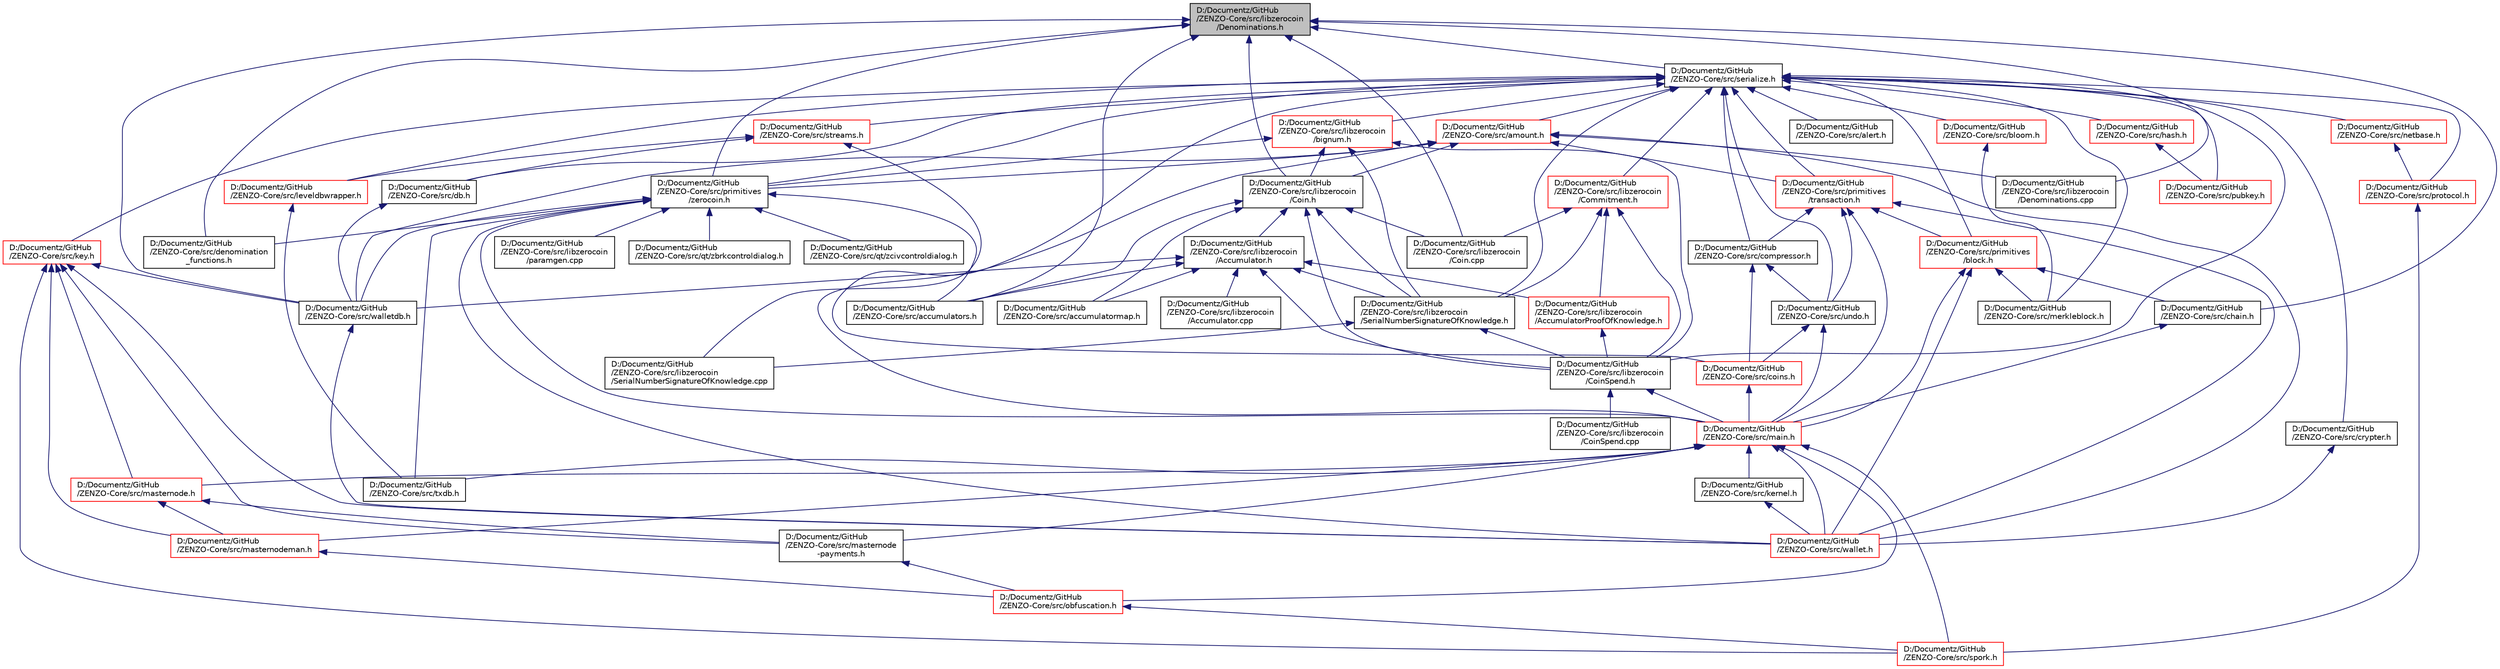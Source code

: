 digraph "D:/Documentz/GitHub/ZENZO-Core/src/libzerocoin/Denominations.h"
{
 // LATEX_PDF_SIZE
  edge [fontname="Helvetica",fontsize="10",labelfontname="Helvetica",labelfontsize="10"];
  node [fontname="Helvetica",fontsize="10",shape=record];
  Node4 [label="D:/Documentz/GitHub\l/ZENZO-Core/src/libzerocoin\l/Denominations.h",height=0.2,width=0.4,color="black", fillcolor="grey75", style="filled", fontcolor="black",tooltip="Denomination info for the Zerocoin library."];
  Node4 -> Node5 [dir="back",color="midnightblue",fontsize="10",style="solid",fontname="Helvetica"];
  Node5 [label="D:/Documentz/GitHub\l/ZENZO-Core/src/libzerocoin\l/Coin.h",height=0.2,width=0.4,color="black", fillcolor="white", style="filled",URL="$_coin_8h.html",tooltip="PublicCoin and PrivateCoin classes for the Zerocoin library."];
  Node5 -> Node6 [dir="back",color="midnightblue",fontsize="10",style="solid",fontname="Helvetica"];
  Node6 [label="D:/Documentz/GitHub\l/ZENZO-Core/src/libzerocoin\l/Accumulator.h",height=0.2,width=0.4,color="black", fillcolor="white", style="filled",URL="$_accumulator_8h.html",tooltip="Accumulator and AccumulatorWitness classes for the Zerocoin library."];
  Node6 -> Node7 [dir="back",color="midnightblue",fontsize="10",style="solid",fontname="Helvetica"];
  Node7 [label="D:/Documentz/GitHub\l/ZENZO-Core/src/accumulatormap.h",height=0.2,width=0.4,color="black", fillcolor="white", style="filled",URL="$accumulatormap_8h_source.html",tooltip=" "];
  Node6 -> Node8 [dir="back",color="midnightblue",fontsize="10",style="solid",fontname="Helvetica"];
  Node8 [label="D:/Documentz/GitHub\l/ZENZO-Core/src/accumulators.h",height=0.2,width=0.4,color="black", fillcolor="white", style="filled",URL="$accumulators_8h_source.html",tooltip=" "];
  Node6 -> Node9 [dir="back",color="midnightblue",fontsize="10",style="solid",fontname="Helvetica"];
  Node9 [label="D:/Documentz/GitHub\l/ZENZO-Core/src/libzerocoin\l/CoinSpend.h",height=0.2,width=0.4,color="black", fillcolor="white", style="filled",URL="$_coin_spend_8h.html",tooltip="CoinSpend class for the Zerocoin library."];
  Node9 -> Node10 [dir="back",color="midnightblue",fontsize="10",style="solid",fontname="Helvetica"];
  Node10 [label="D:/Documentz/GitHub\l/ZENZO-Core/src/main.h",height=0.2,width=0.4,color="red", fillcolor="white", style="filled",URL="$main_8h_source.html",tooltip=" "];
  Node10 -> Node11 [dir="back",color="midnightblue",fontsize="10",style="solid",fontname="Helvetica"];
  Node11 [label="D:/Documentz/GitHub\l/ZENZO-Core/src/txdb.h",height=0.2,width=0.4,color="black", fillcolor="white", style="filled",URL="$txdb_8h_source.html",tooltip=" "];
  Node10 -> Node12 [dir="back",color="midnightblue",fontsize="10",style="solid",fontname="Helvetica"];
  Node12 [label="D:/Documentz/GitHub\l/ZENZO-Core/src/spork.h",height=0.2,width=0.4,color="red", fillcolor="white", style="filled",URL="$spork_8h_source.html",tooltip=" "];
  Node10 -> Node25 [dir="back",color="midnightblue",fontsize="10",style="solid",fontname="Helvetica"];
  Node25 [label="D:/Documentz/GitHub\l/ZENZO-Core/src/obfuscation.h",height=0.2,width=0.4,color="red", fillcolor="white", style="filled",URL="$obfuscation_8h_source.html",tooltip=" "];
  Node25 -> Node12 [dir="back",color="midnightblue",fontsize="10",style="solid",fontname="Helvetica"];
  Node10 -> Node28 [dir="back",color="midnightblue",fontsize="10",style="solid",fontname="Helvetica"];
  Node28 [label="D:/Documentz/GitHub\l/ZENZO-Core/src/masternode\l-payments.h",height=0.2,width=0.4,color="black", fillcolor="white", style="filled",URL="$masternode-payments_8h_source.html",tooltip=" "];
  Node28 -> Node25 [dir="back",color="midnightblue",fontsize="10",style="solid",fontname="Helvetica"];
  Node10 -> Node29 [dir="back",color="midnightblue",fontsize="10",style="solid",fontname="Helvetica"];
  Node29 [label="D:/Documentz/GitHub\l/ZENZO-Core/src/masternode.h",height=0.2,width=0.4,color="red", fillcolor="white", style="filled",URL="$masternode_8h_source.html",tooltip=" "];
  Node29 -> Node28 [dir="back",color="midnightblue",fontsize="10",style="solid",fontname="Helvetica"];
  Node29 -> Node30 [dir="back",color="midnightblue",fontsize="10",style="solid",fontname="Helvetica"];
  Node30 [label="D:/Documentz/GitHub\l/ZENZO-Core/src/masternodeman.h",height=0.2,width=0.4,color="red", fillcolor="white", style="filled",URL="$masternodeman_8h_source.html",tooltip=" "];
  Node30 -> Node25 [dir="back",color="midnightblue",fontsize="10",style="solid",fontname="Helvetica"];
  Node10 -> Node30 [dir="back",color="midnightblue",fontsize="10",style="solid",fontname="Helvetica"];
  Node10 -> Node34 [dir="back",color="midnightblue",fontsize="10",style="solid",fontname="Helvetica"];
  Node34 [label="D:/Documentz/GitHub\l/ZENZO-Core/src/kernel.h",height=0.2,width=0.4,color="black", fillcolor="white", style="filled",URL="$kernel_8h_source.html",tooltip=" "];
  Node34 -> Node35 [dir="back",color="midnightblue",fontsize="10",style="solid",fontname="Helvetica"];
  Node35 [label="D:/Documentz/GitHub\l/ZENZO-Core/src/wallet.h",height=0.2,width=0.4,color="red", fillcolor="white", style="filled",URL="$wallet_8h_source.html",tooltip=" "];
  Node10 -> Node35 [dir="back",color="midnightblue",fontsize="10",style="solid",fontname="Helvetica"];
  Node9 -> Node38 [dir="back",color="midnightblue",fontsize="10",style="solid",fontname="Helvetica"];
  Node38 [label="D:/Documentz/GitHub\l/ZENZO-Core/src/libzerocoin\l/CoinSpend.cpp",height=0.2,width=0.4,color="black", fillcolor="white", style="filled",URL="$_coin_spend_8cpp.html",tooltip="CoinSpend class for the Zerocoin library."];
  Node6 -> Node39 [dir="back",color="midnightblue",fontsize="10",style="solid",fontname="Helvetica"];
  Node39 [label="D:/Documentz/GitHub\l/ZENZO-Core/src/libzerocoin\l/AccumulatorProofOfKnowledge.h",height=0.2,width=0.4,color="red", fillcolor="white", style="filled",URL="$_accumulator_proof_of_knowledge_8h.html",tooltip="AccumulatorProofOfKnowledge class for the Zerocoin library."];
  Node39 -> Node9 [dir="back",color="midnightblue",fontsize="10",style="solid",fontname="Helvetica"];
  Node6 -> Node41 [dir="back",color="midnightblue",fontsize="10",style="solid",fontname="Helvetica"];
  Node41 [label="D:/Documentz/GitHub\l/ZENZO-Core/src/libzerocoin\l/SerialNumberSignatureOfKnowledge.h",height=0.2,width=0.4,color="black", fillcolor="white", style="filled",URL="$_serial_number_signature_of_knowledge_8h.html",tooltip="SerialNumberSignatureOfKnowledge class for the Zerocoin library."];
  Node41 -> Node9 [dir="back",color="midnightblue",fontsize="10",style="solid",fontname="Helvetica"];
  Node41 -> Node42 [dir="back",color="midnightblue",fontsize="10",style="solid",fontname="Helvetica"];
  Node42 [label="D:/Documentz/GitHub\l/ZENZO-Core/src/libzerocoin\l/SerialNumberSignatureOfKnowledge.cpp",height=0.2,width=0.4,color="black", fillcolor="white", style="filled",URL="$_serial_number_signature_of_knowledge_8cpp.html",tooltip="SerialNumberSignatureOfKnowledge class for the Zerocoin library."];
  Node6 -> Node43 [dir="back",color="midnightblue",fontsize="10",style="solid",fontname="Helvetica"];
  Node43 [label="D:/Documentz/GitHub\l/ZENZO-Core/src/walletdb.h",height=0.2,width=0.4,color="black", fillcolor="white", style="filled",URL="$walletdb_8h_source.html",tooltip=" "];
  Node43 -> Node35 [dir="back",color="midnightblue",fontsize="10",style="solid",fontname="Helvetica"];
  Node6 -> Node44 [dir="back",color="midnightblue",fontsize="10",style="solid",fontname="Helvetica"];
  Node44 [label="D:/Documentz/GitHub\l/ZENZO-Core/src/libzerocoin\l/Accumulator.cpp",height=0.2,width=0.4,color="black", fillcolor="white", style="filled",URL="$_accumulator_8cpp.html",tooltip="Accumulator and AccumulatorWitness classes for the Zerocoin library."];
  Node5 -> Node7 [dir="back",color="midnightblue",fontsize="10",style="solid",fontname="Helvetica"];
  Node5 -> Node8 [dir="back",color="midnightblue",fontsize="10",style="solid",fontname="Helvetica"];
  Node5 -> Node9 [dir="back",color="midnightblue",fontsize="10",style="solid",fontname="Helvetica"];
  Node5 -> Node41 [dir="back",color="midnightblue",fontsize="10",style="solid",fontname="Helvetica"];
  Node5 -> Node45 [dir="back",color="midnightblue",fontsize="10",style="solid",fontname="Helvetica"];
  Node45 [label="D:/Documentz/GitHub\l/ZENZO-Core/src/libzerocoin\l/Coin.cpp",height=0.2,width=0.4,color="black", fillcolor="white", style="filled",URL="$_coin_8cpp.html",tooltip="PublicCoin and PrivateCoin classes for the Zerocoin library."];
  Node4 -> Node8 [dir="back",color="midnightblue",fontsize="10",style="solid",fontname="Helvetica"];
  Node4 -> Node46 [dir="back",color="midnightblue",fontsize="10",style="solid",fontname="Helvetica"];
  Node46 [label="D:/Documentz/GitHub\l/ZENZO-Core/src/primitives\l/zerocoin.h",height=0.2,width=0.4,color="black", fillcolor="white", style="filled",URL="$zerocoin_8h.html",tooltip="Exceptions and constants for Zerocoin."];
  Node46 -> Node8 [dir="back",color="midnightblue",fontsize="10",style="solid",fontname="Helvetica"];
  Node46 -> Node10 [dir="back",color="midnightblue",fontsize="10",style="solid",fontname="Helvetica"];
  Node46 -> Node11 [dir="back",color="midnightblue",fontsize="10",style="solid",fontname="Helvetica"];
  Node46 -> Node35 [dir="back",color="midnightblue",fontsize="10",style="solid",fontname="Helvetica"];
  Node46 -> Node43 [dir="back",color="midnightblue",fontsize="10",style="solid",fontname="Helvetica"];
  Node46 -> Node47 [dir="back",color="midnightblue",fontsize="10",style="solid",fontname="Helvetica"];
  Node47 [label="D:/Documentz/GitHub\l/ZENZO-Core/src/denomination\l_functions.h",height=0.2,width=0.4,color="black", fillcolor="white", style="filled",URL="$denomination__functions_8h_source.html",tooltip=" "];
  Node46 -> Node48 [dir="back",color="midnightblue",fontsize="10",style="solid",fontname="Helvetica"];
  Node48 [label="D:/Documentz/GitHub\l/ZENZO-Core/src/libzerocoin\l/paramgen.cpp",height=0.2,width=0.4,color="black", fillcolor="white", style="filled",URL="$paramgen_8cpp.html",tooltip="Parameter generation utility for Zerocoin."];
  Node46 -> Node49 [dir="back",color="midnightblue",fontsize="10",style="solid",fontname="Helvetica"];
  Node49 [label="D:/Documentz/GitHub\l/ZENZO-Core/src/qt/zbrkcontroldialog.h",height=0.2,width=0.4,color="black", fillcolor="white", style="filled",URL="$zbrkcontroldialog_8h_source.html",tooltip=" "];
  Node46 -> Node50 [dir="back",color="midnightblue",fontsize="10",style="solid",fontname="Helvetica"];
  Node50 [label="D:/Documentz/GitHub\l/ZENZO-Core/src/qt/zcivcontroldialog.h",height=0.2,width=0.4,color="black", fillcolor="white", style="filled",URL="$zcivcontroldialog_8h_source.html",tooltip=" "];
  Node4 -> Node51 [dir="back",color="midnightblue",fontsize="10",style="solid",fontname="Helvetica"];
  Node51 [label="D:/Documentz/GitHub\l/ZENZO-Core/src/serialize.h",height=0.2,width=0.4,color="black", fillcolor="white", style="filled",URL="$serialize_8h_source.html",tooltip=" "];
  Node51 -> Node52 [dir="back",color="midnightblue",fontsize="10",style="solid",fontname="Helvetica"];
  Node52 [label="D:/Documentz/GitHub\l/ZENZO-Core/src/libzerocoin\l/bignum.h",height=0.2,width=0.4,color="red", fillcolor="white", style="filled",URL="$libzerocoin_2bignum_8h_source.html",tooltip=" "];
  Node52 -> Node5 [dir="back",color="midnightblue",fontsize="10",style="solid",fontname="Helvetica"];
  Node52 -> Node46 [dir="back",color="midnightblue",fontsize="10",style="solid",fontname="Helvetica"];
  Node52 -> Node41 [dir="back",color="midnightblue",fontsize="10",style="solid",fontname="Helvetica"];
  Node52 -> Node9 [dir="back",color="midnightblue",fontsize="10",style="solid",fontname="Helvetica"];
  Node51 -> Node46 [dir="back",color="midnightblue",fontsize="10",style="solid",fontname="Helvetica"];
  Node51 -> Node63 [dir="back",color="midnightblue",fontsize="10",style="solid",fontname="Helvetica"];
  Node63 [label="D:/Documentz/GitHub\l/ZENZO-Core/src/amount.h",height=0.2,width=0.4,color="red", fillcolor="white", style="filled",URL="$amount_8h_source.html",tooltip=" "];
  Node63 -> Node5 [dir="back",color="midnightblue",fontsize="10",style="solid",fontname="Helvetica"];
  Node63 -> Node46 [dir="back",color="midnightblue",fontsize="10",style="solid",fontname="Helvetica"];
  Node63 -> Node10 [dir="back",color="midnightblue",fontsize="10",style="solid",fontname="Helvetica"];
  Node63 -> Node64 [dir="back",color="midnightblue",fontsize="10",style="solid",fontname="Helvetica"];
  Node64 [label="D:/Documentz/GitHub\l/ZENZO-Core/src/primitives\l/transaction.h",height=0.2,width=0.4,color="red", fillcolor="white", style="filled",URL="$transaction_8h_source.html",tooltip=" "];
  Node64 -> Node65 [dir="back",color="midnightblue",fontsize="10",style="solid",fontname="Helvetica"];
  Node65 [label="D:/Documentz/GitHub\l/ZENZO-Core/src/primitives\l/block.h",height=0.2,width=0.4,color="red", fillcolor="white", style="filled",URL="$primitives_2block_8h_source.html",tooltip=" "];
  Node65 -> Node66 [dir="back",color="midnightblue",fontsize="10",style="solid",fontname="Helvetica"];
  Node66 [label="D:/Documentz/GitHub\l/ZENZO-Core/src/chain.h",height=0.2,width=0.4,color="black", fillcolor="white", style="filled",URL="$chain_8h_source.html",tooltip=" "];
  Node66 -> Node10 [dir="back",color="midnightblue",fontsize="10",style="solid",fontname="Helvetica"];
  Node65 -> Node10 [dir="back",color="midnightblue",fontsize="10",style="solid",fontname="Helvetica"];
  Node65 -> Node35 [dir="back",color="midnightblue",fontsize="10",style="solid",fontname="Helvetica"];
  Node65 -> Node67 [dir="back",color="midnightblue",fontsize="10",style="solid",fontname="Helvetica"];
  Node67 [label="D:/Documentz/GitHub\l/ZENZO-Core/src/merkleblock.h",height=0.2,width=0.4,color="black", fillcolor="white", style="filled",URL="$merkleblock_8h_source.html",tooltip=" "];
  Node64 -> Node71 [dir="back",color="midnightblue",fontsize="10",style="solid",fontname="Helvetica"];
  Node71 [label="D:/Documentz/GitHub\l/ZENZO-Core/src/compressor.h",height=0.2,width=0.4,color="black", fillcolor="white", style="filled",URL="$compressor_8h_source.html",tooltip=" "];
  Node71 -> Node72 [dir="back",color="midnightblue",fontsize="10",style="solid",fontname="Helvetica"];
  Node72 [label="D:/Documentz/GitHub\l/ZENZO-Core/src/coins.h",height=0.2,width=0.4,color="red", fillcolor="white", style="filled",URL="$coins_8h_source.html",tooltip=" "];
  Node72 -> Node10 [dir="back",color="midnightblue",fontsize="10",style="solid",fontname="Helvetica"];
  Node71 -> Node74 [dir="back",color="midnightblue",fontsize="10",style="solid",fontname="Helvetica"];
  Node74 [label="D:/Documentz/GitHub\l/ZENZO-Core/src/undo.h",height=0.2,width=0.4,color="black", fillcolor="white", style="filled",URL="$undo_8h_source.html",tooltip=" "];
  Node74 -> Node72 [dir="back",color="midnightblue",fontsize="10",style="solid",fontname="Helvetica"];
  Node74 -> Node10 [dir="back",color="midnightblue",fontsize="10",style="solid",fontname="Helvetica"];
  Node64 -> Node74 [dir="back",color="midnightblue",fontsize="10",style="solid",fontname="Helvetica"];
  Node64 -> Node10 [dir="back",color="midnightblue",fontsize="10",style="solid",fontname="Helvetica"];
  Node64 -> Node35 [dir="back",color="midnightblue",fontsize="10",style="solid",fontname="Helvetica"];
  Node63 -> Node35 [dir="back",color="midnightblue",fontsize="10",style="solid",fontname="Helvetica"];
  Node63 -> Node43 [dir="back",color="midnightblue",fontsize="10",style="solid",fontname="Helvetica"];
  Node63 -> Node83 [dir="back",color="midnightblue",fontsize="10",style="solid",fontname="Helvetica"];
  Node83 [label="D:/Documentz/GitHub\l/ZENZO-Core/src/libzerocoin\l/Denominations.cpp",height=0.2,width=0.4,color="black", fillcolor="white", style="filled",URL="$_denominations_8cpp.html",tooltip="Functions for converting to/from Zerocoin Denominations to other values library."];
  Node51 -> Node65 [dir="back",color="midnightblue",fontsize="10",style="solid",fontname="Helvetica"];
  Node51 -> Node101 [dir="back",color="midnightblue",fontsize="10",style="solid",fontname="Helvetica"];
  Node101 [label="D:/Documentz/GitHub\l/ZENZO-Core/src/netbase.h",height=0.2,width=0.4,color="red", fillcolor="white", style="filled",URL="$netbase_8h_source.html",tooltip=" "];
  Node101 -> Node102 [dir="back",color="midnightblue",fontsize="10",style="solid",fontname="Helvetica"];
  Node102 [label="D:/Documentz/GitHub\l/ZENZO-Core/src/protocol.h",height=0.2,width=0.4,color="red", fillcolor="white", style="filled",URL="$protocol_8h_source.html",tooltip=" "];
  Node102 -> Node12 [dir="back",color="midnightblue",fontsize="10",style="solid",fontname="Helvetica"];
  Node51 -> Node102 [dir="back",color="midnightblue",fontsize="10",style="solid",fontname="Helvetica"];
  Node51 -> Node64 [dir="back",color="midnightblue",fontsize="10",style="solid",fontname="Helvetica"];
  Node51 -> Node71 [dir="back",color="midnightblue",fontsize="10",style="solid",fontname="Helvetica"];
  Node51 -> Node72 [dir="back",color="midnightblue",fontsize="10",style="solid",fontname="Helvetica"];
  Node51 -> Node74 [dir="back",color="midnightblue",fontsize="10",style="solid",fontname="Helvetica"];
  Node51 -> Node105 [dir="back",color="midnightblue",fontsize="10",style="solid",fontname="Helvetica"];
  Node105 [label="D:/Documentz/GitHub\l/ZENZO-Core/src/bloom.h",height=0.2,width=0.4,color="red", fillcolor="white", style="filled",URL="$bloom_8h_source.html",tooltip=" "];
  Node105 -> Node67 [dir="back",color="midnightblue",fontsize="10",style="solid",fontname="Helvetica"];
  Node51 -> Node106 [dir="back",color="midnightblue",fontsize="10",style="solid",fontname="Helvetica"];
  Node106 [label="D:/Documentz/GitHub\l/ZENZO-Core/src/hash.h",height=0.2,width=0.4,color="red", fillcolor="white", style="filled",URL="$hash_8h_source.html",tooltip=" "];
  Node106 -> Node107 [dir="back",color="midnightblue",fontsize="10",style="solid",fontname="Helvetica"];
  Node107 [label="D:/Documentz/GitHub\l/ZENZO-Core/src/pubkey.h",height=0.2,width=0.4,color="red", fillcolor="white", style="filled",URL="$pubkey_8h_source.html",tooltip=" "];
  Node51 -> Node112 [dir="back",color="midnightblue",fontsize="10",style="solid",fontname="Helvetica"];
  Node112 [label="D:/Documentz/GitHub\l/ZENZO-Core/src/streams.h",height=0.2,width=0.4,color="red", fillcolor="white", style="filled",URL="$streams_8h_source.html",tooltip=" "];
  Node112 -> Node113 [dir="back",color="midnightblue",fontsize="10",style="solid",fontname="Helvetica"];
  Node113 [label="D:/Documentz/GitHub\l/ZENZO-Core/src/leveldbwrapper.h",height=0.2,width=0.4,color="red", fillcolor="white", style="filled",URL="$leveldbwrapper_8h_source.html",tooltip=" "];
  Node113 -> Node11 [dir="back",color="midnightblue",fontsize="10",style="solid",fontname="Helvetica"];
  Node112 -> Node114 [dir="back",color="midnightblue",fontsize="10",style="solid",fontname="Helvetica"];
  Node114 [label="D:/Documentz/GitHub\l/ZENZO-Core/src/db.h",height=0.2,width=0.4,color="black", fillcolor="white", style="filled",URL="$db_8h_source.html",tooltip=" "];
  Node114 -> Node43 [dir="back",color="midnightblue",fontsize="10",style="solid",fontname="Helvetica"];
  Node112 -> Node42 [dir="back",color="midnightblue",fontsize="10",style="solid",fontname="Helvetica"];
  Node51 -> Node58 [dir="back",color="midnightblue",fontsize="10",style="solid",fontname="Helvetica"];
  Node58 [label="D:/Documentz/GitHub\l/ZENZO-Core/src/libzerocoin\l/Commitment.h",height=0.2,width=0.4,color="red", fillcolor="white", style="filled",URL="$_commitment_8h.html",tooltip="Commitment and CommitmentProof classes for the Zerocoin library."];
  Node58 -> Node39 [dir="back",color="midnightblue",fontsize="10",style="solid",fontname="Helvetica"];
  Node58 -> Node9 [dir="back",color="midnightblue",fontsize="10",style="solid",fontname="Helvetica"];
  Node58 -> Node41 [dir="back",color="midnightblue",fontsize="10",style="solid",fontname="Helvetica"];
  Node58 -> Node45 [dir="back",color="midnightblue",fontsize="10",style="solid",fontname="Helvetica"];
  Node51 -> Node41 [dir="back",color="midnightblue",fontsize="10",style="solid",fontname="Helvetica"];
  Node51 -> Node9 [dir="back",color="midnightblue",fontsize="10",style="solid",fontname="Helvetica"];
  Node51 -> Node113 [dir="back",color="midnightblue",fontsize="10",style="solid",fontname="Helvetica"];
  Node51 -> Node115 [dir="back",color="midnightblue",fontsize="10",style="solid",fontname="Helvetica"];
  Node115 [label="D:/Documentz/GitHub\l/ZENZO-Core/src/key.h",height=0.2,width=0.4,color="red", fillcolor="white", style="filled",URL="$key_8h_source.html",tooltip=" "];
  Node115 -> Node12 [dir="back",color="midnightblue",fontsize="10",style="solid",fontname="Helvetica"];
  Node115 -> Node28 [dir="back",color="midnightblue",fontsize="10",style="solid",fontname="Helvetica"];
  Node115 -> Node29 [dir="back",color="midnightblue",fontsize="10",style="solid",fontname="Helvetica"];
  Node115 -> Node30 [dir="back",color="midnightblue",fontsize="10",style="solid",fontname="Helvetica"];
  Node115 -> Node35 [dir="back",color="midnightblue",fontsize="10",style="solid",fontname="Helvetica"];
  Node115 -> Node43 [dir="back",color="midnightblue",fontsize="10",style="solid",fontname="Helvetica"];
  Node51 -> Node107 [dir="back",color="midnightblue",fontsize="10",style="solid",fontname="Helvetica"];
  Node51 -> Node110 [dir="back",color="midnightblue",fontsize="10",style="solid",fontname="Helvetica"];
  Node110 [label="D:/Documentz/GitHub\l/ZENZO-Core/src/crypter.h",height=0.2,width=0.4,color="black", fillcolor="white", style="filled",URL="$crypter_8h_source.html",tooltip=" "];
  Node110 -> Node35 [dir="back",color="midnightblue",fontsize="10",style="solid",fontname="Helvetica"];
  Node51 -> Node114 [dir="back",color="midnightblue",fontsize="10",style="solid",fontname="Helvetica"];
  Node51 -> Node116 [dir="back",color="midnightblue",fontsize="10",style="solid",fontname="Helvetica"];
  Node116 [label="D:/Documentz/GitHub\l/ZENZO-Core/src/alert.h",height=0.2,width=0.4,color="black", fillcolor="white", style="filled",URL="$alert_8h_source.html",tooltip=" "];
  Node51 -> Node67 [dir="back",color="midnightblue",fontsize="10",style="solid",fontname="Helvetica"];
  Node4 -> Node66 [dir="back",color="midnightblue",fontsize="10",style="solid",fontname="Helvetica"];
  Node4 -> Node43 [dir="back",color="midnightblue",fontsize="10",style="solid",fontname="Helvetica"];
  Node4 -> Node47 [dir="back",color="midnightblue",fontsize="10",style="solid",fontname="Helvetica"];
  Node4 -> Node45 [dir="back",color="midnightblue",fontsize="10",style="solid",fontname="Helvetica"];
  Node4 -> Node83 [dir="back",color="midnightblue",fontsize="10",style="solid",fontname="Helvetica"];
}
